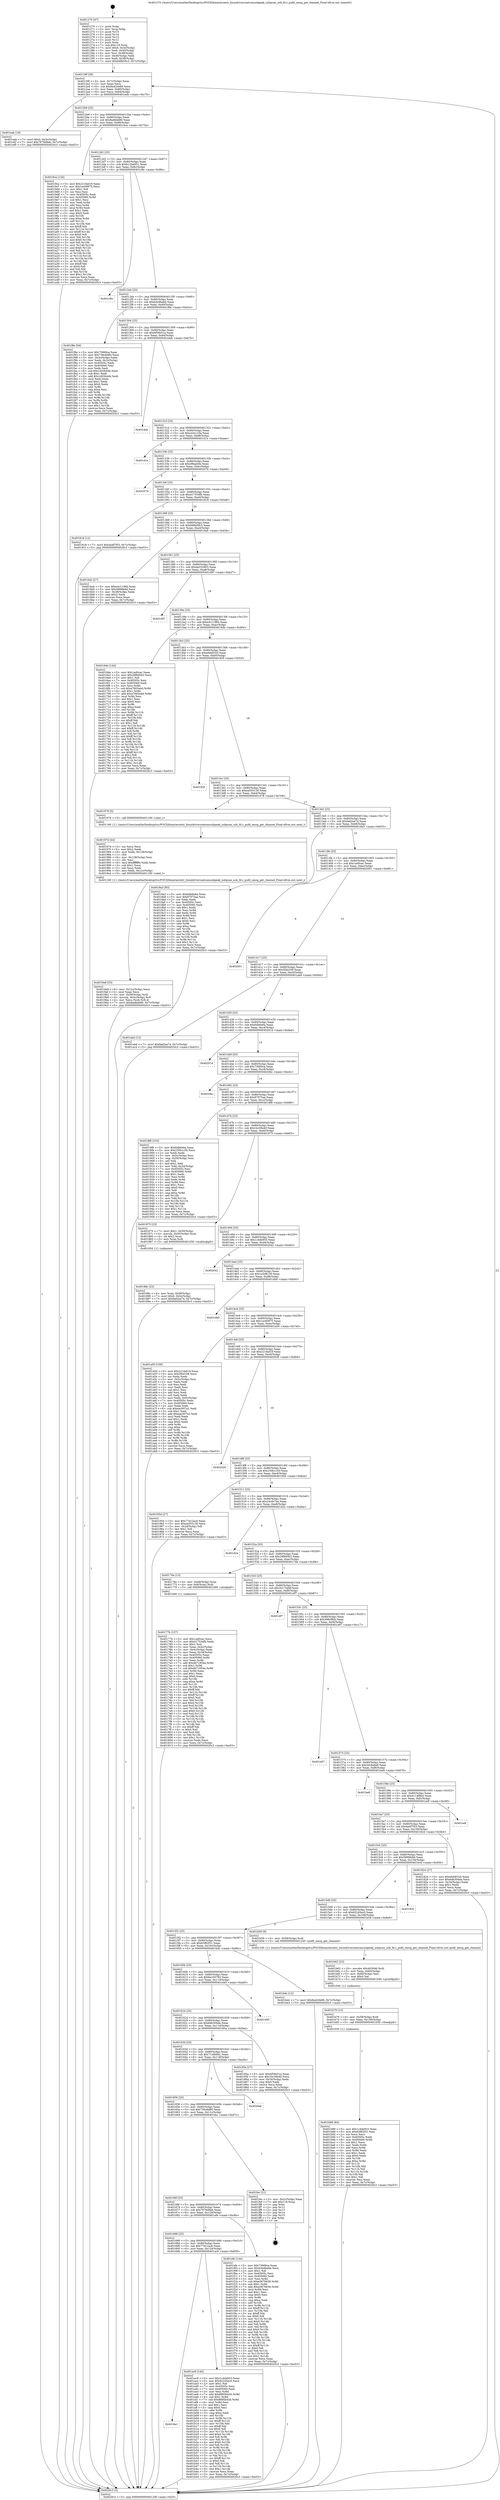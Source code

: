 digraph "0x401270" {
  label = "0x401270 (/mnt/c/Users/mathe/Desktop/tcc/POCII/binaries/extr_linuxdriversnetcanusbpeak_usbpcan_usb_fd.c_pufd_omsg_get_channel_Final-ollvm.out::main(0))"
  labelloc = "t"
  node[shape=record]

  Entry [label="",width=0.3,height=0.3,shape=circle,fillcolor=black,style=filled]
  "0x40129f" [label="{
     0x40129f [26]\l
     | [instrs]\l
     &nbsp;&nbsp;0x40129f \<+3\>: mov -0x7c(%rbp),%eax\l
     &nbsp;&nbsp;0x4012a2 \<+2\>: mov %eax,%ecx\l
     &nbsp;&nbsp;0x4012a4 \<+6\>: sub $0x8a420e89,%ecx\l
     &nbsp;&nbsp;0x4012aa \<+3\>: mov %eax,-0x80(%rbp)\l
     &nbsp;&nbsp;0x4012ad \<+6\>: mov %ecx,-0x84(%rbp)\l
     &nbsp;&nbsp;0x4012b3 \<+6\>: je 0000000000401eeb \<main+0xc7b\>\l
  }"]
  "0x401eeb" [label="{
     0x401eeb [19]\l
     | [instrs]\l
     &nbsp;&nbsp;0x401eeb \<+7\>: movl $0x0,-0x3c(%rbp)\l
     &nbsp;&nbsp;0x401ef2 \<+7\>: movl $0x7678d9ab,-0x7c(%rbp)\l
     &nbsp;&nbsp;0x401ef9 \<+5\>: jmp 00000000004020c3 \<main+0xe53\>\l
  }"]
  "0x4012b9" [label="{
     0x4012b9 [25]\l
     | [instrs]\l
     &nbsp;&nbsp;0x4012b9 \<+5\>: jmp 00000000004012be \<main+0x4e\>\l
     &nbsp;&nbsp;0x4012be \<+3\>: mov -0x80(%rbp),%eax\l
     &nbsp;&nbsp;0x4012c1 \<+5\>: sub $0x8adbbb80,%eax\l
     &nbsp;&nbsp;0x4012c6 \<+6\>: mov %eax,-0x88(%rbp)\l
     &nbsp;&nbsp;0x4012cc \<+6\>: je 00000000004019ca \<main+0x75a\>\l
  }"]
  Exit [label="",width=0.3,height=0.3,shape=circle,fillcolor=black,style=filled,peripheries=2]
  "0x4019ca" [label="{
     0x4019ca [134]\l
     | [instrs]\l
     &nbsp;&nbsp;0x4019ca \<+5\>: mov $0x221fad19,%eax\l
     &nbsp;&nbsp;0x4019cf \<+5\>: mov $0x1ec60975,%ecx\l
     &nbsp;&nbsp;0x4019d4 \<+2\>: mov $0x1,%dl\l
     &nbsp;&nbsp;0x4019d6 \<+2\>: xor %esi,%esi\l
     &nbsp;&nbsp;0x4019d8 \<+7\>: mov 0x40505c,%edi\l
     &nbsp;&nbsp;0x4019df \<+8\>: mov 0x405060,%r8d\l
     &nbsp;&nbsp;0x4019e7 \<+3\>: sub $0x1,%esi\l
     &nbsp;&nbsp;0x4019ea \<+3\>: mov %edi,%r9d\l
     &nbsp;&nbsp;0x4019ed \<+3\>: add %esi,%r9d\l
     &nbsp;&nbsp;0x4019f0 \<+4\>: imul %r9d,%edi\l
     &nbsp;&nbsp;0x4019f4 \<+3\>: and $0x1,%edi\l
     &nbsp;&nbsp;0x4019f7 \<+3\>: cmp $0x0,%edi\l
     &nbsp;&nbsp;0x4019fa \<+4\>: sete %r10b\l
     &nbsp;&nbsp;0x4019fe \<+4\>: cmp $0xa,%r8d\l
     &nbsp;&nbsp;0x401a02 \<+4\>: setl %r11b\l
     &nbsp;&nbsp;0x401a06 \<+3\>: mov %r10b,%bl\l
     &nbsp;&nbsp;0x401a09 \<+3\>: xor $0xff,%bl\l
     &nbsp;&nbsp;0x401a0c \<+3\>: mov %r11b,%r14b\l
     &nbsp;&nbsp;0x401a0f \<+4\>: xor $0xff,%r14b\l
     &nbsp;&nbsp;0x401a13 \<+3\>: xor $0x0,%dl\l
     &nbsp;&nbsp;0x401a16 \<+3\>: mov %bl,%r15b\l
     &nbsp;&nbsp;0x401a19 \<+4\>: and $0x0,%r15b\l
     &nbsp;&nbsp;0x401a1d \<+3\>: and %dl,%r10b\l
     &nbsp;&nbsp;0x401a20 \<+3\>: mov %r14b,%r12b\l
     &nbsp;&nbsp;0x401a23 \<+4\>: and $0x0,%r12b\l
     &nbsp;&nbsp;0x401a27 \<+3\>: and %dl,%r11b\l
     &nbsp;&nbsp;0x401a2a \<+3\>: or %r10b,%r15b\l
     &nbsp;&nbsp;0x401a2d \<+3\>: or %r11b,%r12b\l
     &nbsp;&nbsp;0x401a30 \<+3\>: xor %r12b,%r15b\l
     &nbsp;&nbsp;0x401a33 \<+3\>: or %r14b,%bl\l
     &nbsp;&nbsp;0x401a36 \<+3\>: xor $0xff,%bl\l
     &nbsp;&nbsp;0x401a39 \<+3\>: or $0x0,%dl\l
     &nbsp;&nbsp;0x401a3c \<+2\>: and %dl,%bl\l
     &nbsp;&nbsp;0x401a3e \<+3\>: or %bl,%r15b\l
     &nbsp;&nbsp;0x401a41 \<+4\>: test $0x1,%r15b\l
     &nbsp;&nbsp;0x401a45 \<+3\>: cmovne %ecx,%eax\l
     &nbsp;&nbsp;0x401a48 \<+3\>: mov %eax,-0x7c(%rbp)\l
     &nbsp;&nbsp;0x401a4b \<+5\>: jmp 00000000004020c3 \<main+0xe53\>\l
  }"]
  "0x4012d2" [label="{
     0x4012d2 [25]\l
     | [instrs]\l
     &nbsp;&nbsp;0x4012d2 \<+5\>: jmp 00000000004012d7 \<main+0x67\>\l
     &nbsp;&nbsp;0x4012d7 \<+3\>: mov -0x80(%rbp),%eax\l
     &nbsp;&nbsp;0x4012da \<+5\>: sub $0xb12bd931,%eax\l
     &nbsp;&nbsp;0x4012df \<+6\>: mov %eax,-0x8c(%rbp)\l
     &nbsp;&nbsp;0x4012e5 \<+6\>: je 0000000000401c6e \<main+0x9fe\>\l
  }"]
  "0x401b88" [label="{
     0x401b88 [84]\l
     | [instrs]\l
     &nbsp;&nbsp;0x401b88 \<+5\>: mov $0x1c4de933,%eax\l
     &nbsp;&nbsp;0x401b8d \<+5\>: mov $0x63f82f31,%esi\l
     &nbsp;&nbsp;0x401b92 \<+2\>: xor %ecx,%ecx\l
     &nbsp;&nbsp;0x401b94 \<+7\>: mov 0x40505c,%edx\l
     &nbsp;&nbsp;0x401b9b \<+8\>: mov 0x405060,%r8d\l
     &nbsp;&nbsp;0x401ba3 \<+3\>: sub $0x1,%ecx\l
     &nbsp;&nbsp;0x401ba6 \<+3\>: mov %edx,%r9d\l
     &nbsp;&nbsp;0x401ba9 \<+3\>: add %ecx,%r9d\l
     &nbsp;&nbsp;0x401bac \<+4\>: imul %r9d,%edx\l
     &nbsp;&nbsp;0x401bb0 \<+3\>: and $0x1,%edx\l
     &nbsp;&nbsp;0x401bb3 \<+3\>: cmp $0x0,%edx\l
     &nbsp;&nbsp;0x401bb6 \<+4\>: sete %r10b\l
     &nbsp;&nbsp;0x401bba \<+4\>: cmp $0xa,%r8d\l
     &nbsp;&nbsp;0x401bbe \<+4\>: setl %r11b\l
     &nbsp;&nbsp;0x401bc2 \<+3\>: mov %r10b,%bl\l
     &nbsp;&nbsp;0x401bc5 \<+3\>: and %r11b,%bl\l
     &nbsp;&nbsp;0x401bc8 \<+3\>: xor %r11b,%r10b\l
     &nbsp;&nbsp;0x401bcb \<+3\>: or %r10b,%bl\l
     &nbsp;&nbsp;0x401bce \<+3\>: test $0x1,%bl\l
     &nbsp;&nbsp;0x401bd1 \<+3\>: cmovne %esi,%eax\l
     &nbsp;&nbsp;0x401bd4 \<+3\>: mov %eax,-0x7c(%rbp)\l
     &nbsp;&nbsp;0x401bd7 \<+5\>: jmp 00000000004020c3 \<main+0xe53\>\l
  }"]
  "0x401c6e" [label="{
     0x401c6e\l
  }", style=dashed]
  "0x4012eb" [label="{
     0x4012eb [25]\l
     | [instrs]\l
     &nbsp;&nbsp;0x4012eb \<+5\>: jmp 00000000004012f0 \<main+0x80\>\l
     &nbsp;&nbsp;0x4012f0 \<+3\>: mov -0x80(%rbp),%eax\l
     &nbsp;&nbsp;0x4012f3 \<+5\>: sub $0xb5e9bebb,%eax\l
     &nbsp;&nbsp;0x4012f8 \<+6\>: mov %eax,-0x90(%rbp)\l
     &nbsp;&nbsp;0x4012fe \<+6\>: je 0000000000401f8e \<main+0xd1e\>\l
  }"]
  "0x401b79" [label="{
     0x401b79 [15]\l
     | [instrs]\l
     &nbsp;&nbsp;0x401b79 \<+4\>: mov -0x58(%rbp),%rdi\l
     &nbsp;&nbsp;0x401b7d \<+6\>: mov %eax,-0x130(%rbp)\l
     &nbsp;&nbsp;0x401b83 \<+5\>: call 0000000000401030 \<free@plt\>\l
     | [calls]\l
     &nbsp;&nbsp;0x401030 \{1\} (unknown)\l
  }"]
  "0x401f8e" [label="{
     0x401f8e [94]\l
     | [instrs]\l
     &nbsp;&nbsp;0x401f8e \<+5\>: mov $0x73669ca,%eax\l
     &nbsp;&nbsp;0x401f93 \<+5\>: mov $0x736c6d80,%ecx\l
     &nbsp;&nbsp;0x401f98 \<+3\>: mov -0x3c(%rbp),%edx\l
     &nbsp;&nbsp;0x401f9b \<+3\>: mov %edx,-0x2c(%rbp)\l
     &nbsp;&nbsp;0x401f9e \<+7\>: mov 0x40505c,%edx\l
     &nbsp;&nbsp;0x401fa5 \<+7\>: mov 0x405060,%esi\l
     &nbsp;&nbsp;0x401fac \<+2\>: mov %edx,%edi\l
     &nbsp;&nbsp;0x401fae \<+6\>: sub $0x1d03b44b,%edi\l
     &nbsp;&nbsp;0x401fb4 \<+3\>: sub $0x1,%edi\l
     &nbsp;&nbsp;0x401fb7 \<+6\>: add $0x1d03b44b,%edi\l
     &nbsp;&nbsp;0x401fbd \<+3\>: imul %edi,%edx\l
     &nbsp;&nbsp;0x401fc0 \<+3\>: and $0x1,%edx\l
     &nbsp;&nbsp;0x401fc3 \<+3\>: cmp $0x0,%edx\l
     &nbsp;&nbsp;0x401fc6 \<+4\>: sete %r8b\l
     &nbsp;&nbsp;0x401fca \<+3\>: cmp $0xa,%esi\l
     &nbsp;&nbsp;0x401fcd \<+4\>: setl %r9b\l
     &nbsp;&nbsp;0x401fd1 \<+3\>: mov %r8b,%r10b\l
     &nbsp;&nbsp;0x401fd4 \<+3\>: and %r9b,%r10b\l
     &nbsp;&nbsp;0x401fd7 \<+3\>: xor %r9b,%r8b\l
     &nbsp;&nbsp;0x401fda \<+3\>: or %r8b,%r10b\l
     &nbsp;&nbsp;0x401fdd \<+4\>: test $0x1,%r10b\l
     &nbsp;&nbsp;0x401fe1 \<+3\>: cmovne %ecx,%eax\l
     &nbsp;&nbsp;0x401fe4 \<+3\>: mov %eax,-0x7c(%rbp)\l
     &nbsp;&nbsp;0x401fe7 \<+5\>: jmp 00000000004020c3 \<main+0xe53\>\l
  }"]
  "0x401304" [label="{
     0x401304 [25]\l
     | [instrs]\l
     &nbsp;&nbsp;0x401304 \<+5\>: jmp 0000000000401309 \<main+0x99\>\l
     &nbsp;&nbsp;0x401309 \<+3\>: mov -0x80(%rbp),%eax\l
     &nbsp;&nbsp;0x40130c \<+5\>: sub $0xbf58e51a,%eax\l
     &nbsp;&nbsp;0x401311 \<+6\>: mov %eax,-0x94(%rbp)\l
     &nbsp;&nbsp;0x401317 \<+6\>: je 0000000000401deb \<main+0xb7b\>\l
  }"]
  "0x401b62" [label="{
     0x401b62 [23]\l
     | [instrs]\l
     &nbsp;&nbsp;0x401b62 \<+10\>: movabs $0x4030d6,%rdi\l
     &nbsp;&nbsp;0x401b6c \<+3\>: mov %eax,-0x60(%rbp)\l
     &nbsp;&nbsp;0x401b6f \<+3\>: mov -0x60(%rbp),%esi\l
     &nbsp;&nbsp;0x401b72 \<+2\>: mov $0x0,%al\l
     &nbsp;&nbsp;0x401b74 \<+5\>: call 0000000000401040 \<printf@plt\>\l
     | [calls]\l
     &nbsp;&nbsp;0x401040 \{1\} (unknown)\l
  }"]
  "0x401deb" [label="{
     0x401deb\l
  }", style=dashed]
  "0x40131d" [label="{
     0x40131d [25]\l
     | [instrs]\l
     &nbsp;&nbsp;0x40131d \<+5\>: jmp 0000000000401322 \<main+0xb2\>\l
     &nbsp;&nbsp;0x401322 \<+3\>: mov -0x80(%rbp),%eax\l
     &nbsp;&nbsp;0x401325 \<+5\>: sub $0xc43cc10a,%eax\l
     &nbsp;&nbsp;0x40132a \<+6\>: mov %eax,-0x98(%rbp)\l
     &nbsp;&nbsp;0x401330 \<+6\>: je 0000000000401d1e \<main+0xaae\>\l
  }"]
  "0x4016a1" [label="{
     0x4016a1\l
  }", style=dashed]
  "0x401d1e" [label="{
     0x401d1e\l
  }", style=dashed]
  "0x401336" [label="{
     0x401336 [25]\l
     | [instrs]\l
     &nbsp;&nbsp;0x401336 \<+5\>: jmp 000000000040133b \<main+0xcb\>\l
     &nbsp;&nbsp;0x40133b \<+3\>: mov -0x80(%rbp),%eax\l
     &nbsp;&nbsp;0x40133e \<+5\>: sub $0xcf9aab0e,%eax\l
     &nbsp;&nbsp;0x401343 \<+6\>: mov %eax,-0x9c(%rbp)\l
     &nbsp;&nbsp;0x401349 \<+6\>: je 000000000040207d \<main+0xe0d\>\l
  }"]
  "0x401ac9" [label="{
     0x401ac9 [144]\l
     | [instrs]\l
     &nbsp;&nbsp;0x401ac9 \<+5\>: mov $0x1c4de933,%eax\l
     &nbsp;&nbsp;0x401ace \<+5\>: mov $0x62245ec0,%ecx\l
     &nbsp;&nbsp;0x401ad3 \<+2\>: mov $0x1,%dl\l
     &nbsp;&nbsp;0x401ad5 \<+7\>: mov 0x40505c,%esi\l
     &nbsp;&nbsp;0x401adc \<+7\>: mov 0x405060,%edi\l
     &nbsp;&nbsp;0x401ae3 \<+3\>: mov %esi,%r8d\l
     &nbsp;&nbsp;0x401ae6 \<+7\>: add $0x8895b426,%r8d\l
     &nbsp;&nbsp;0x401aed \<+4\>: sub $0x1,%r8d\l
     &nbsp;&nbsp;0x401af1 \<+7\>: sub $0x8895b426,%r8d\l
     &nbsp;&nbsp;0x401af8 \<+4\>: imul %r8d,%esi\l
     &nbsp;&nbsp;0x401afc \<+3\>: and $0x1,%esi\l
     &nbsp;&nbsp;0x401aff \<+3\>: cmp $0x0,%esi\l
     &nbsp;&nbsp;0x401b02 \<+4\>: sete %r9b\l
     &nbsp;&nbsp;0x401b06 \<+3\>: cmp $0xa,%edi\l
     &nbsp;&nbsp;0x401b09 \<+4\>: setl %r10b\l
     &nbsp;&nbsp;0x401b0d \<+3\>: mov %r9b,%r11b\l
     &nbsp;&nbsp;0x401b10 \<+4\>: xor $0xff,%r11b\l
     &nbsp;&nbsp;0x401b14 \<+3\>: mov %r10b,%bl\l
     &nbsp;&nbsp;0x401b17 \<+3\>: xor $0xff,%bl\l
     &nbsp;&nbsp;0x401b1a \<+3\>: xor $0x0,%dl\l
     &nbsp;&nbsp;0x401b1d \<+3\>: mov %r11b,%r14b\l
     &nbsp;&nbsp;0x401b20 \<+4\>: and $0x0,%r14b\l
     &nbsp;&nbsp;0x401b24 \<+3\>: and %dl,%r9b\l
     &nbsp;&nbsp;0x401b27 \<+3\>: mov %bl,%r15b\l
     &nbsp;&nbsp;0x401b2a \<+4\>: and $0x0,%r15b\l
     &nbsp;&nbsp;0x401b2e \<+3\>: and %dl,%r10b\l
     &nbsp;&nbsp;0x401b31 \<+3\>: or %r9b,%r14b\l
     &nbsp;&nbsp;0x401b34 \<+3\>: or %r10b,%r15b\l
     &nbsp;&nbsp;0x401b37 \<+3\>: xor %r15b,%r14b\l
     &nbsp;&nbsp;0x401b3a \<+3\>: or %bl,%r11b\l
     &nbsp;&nbsp;0x401b3d \<+4\>: xor $0xff,%r11b\l
     &nbsp;&nbsp;0x401b41 \<+3\>: or $0x0,%dl\l
     &nbsp;&nbsp;0x401b44 \<+3\>: and %dl,%r11b\l
     &nbsp;&nbsp;0x401b47 \<+3\>: or %r11b,%r14b\l
     &nbsp;&nbsp;0x401b4a \<+4\>: test $0x1,%r14b\l
     &nbsp;&nbsp;0x401b4e \<+3\>: cmovne %ecx,%eax\l
     &nbsp;&nbsp;0x401b51 \<+3\>: mov %eax,-0x7c(%rbp)\l
     &nbsp;&nbsp;0x401b54 \<+5\>: jmp 00000000004020c3 \<main+0xe53\>\l
  }"]
  "0x40207d" [label="{
     0x40207d\l
  }", style=dashed]
  "0x40134f" [label="{
     0x40134f [25]\l
     | [instrs]\l
     &nbsp;&nbsp;0x40134f \<+5\>: jmp 0000000000401354 \<main+0xe4\>\l
     &nbsp;&nbsp;0x401354 \<+3\>: mov -0x80(%rbp),%eax\l
     &nbsp;&nbsp;0x401357 \<+5\>: sub $0xd17534fb,%eax\l
     &nbsp;&nbsp;0x40135c \<+6\>: mov %eax,-0xa0(%rbp)\l
     &nbsp;&nbsp;0x401362 \<+6\>: je 0000000000401818 \<main+0x5a8\>\l
  }"]
  "0x401688" [label="{
     0x401688 [25]\l
     | [instrs]\l
     &nbsp;&nbsp;0x401688 \<+5\>: jmp 000000000040168d \<main+0x41d\>\l
     &nbsp;&nbsp;0x40168d \<+3\>: mov -0x80(%rbp),%eax\l
     &nbsp;&nbsp;0x401690 \<+5\>: sub $0x77d12acb,%eax\l
     &nbsp;&nbsp;0x401695 \<+6\>: mov %eax,-0x124(%rbp)\l
     &nbsp;&nbsp;0x40169b \<+6\>: je 0000000000401ac9 \<main+0x859\>\l
  }"]
  "0x401818" [label="{
     0x401818 [12]\l
     | [instrs]\l
     &nbsp;&nbsp;0x401818 \<+7\>: movl $0x4a4f7f53,-0x7c(%rbp)\l
     &nbsp;&nbsp;0x40181f \<+5\>: jmp 00000000004020c3 \<main+0xe53\>\l
  }"]
  "0x401368" [label="{
     0x401368 [25]\l
     | [instrs]\l
     &nbsp;&nbsp;0x401368 \<+5\>: jmp 000000000040136d \<main+0xfd\>\l
     &nbsp;&nbsp;0x40136d \<+3\>: mov -0x80(%rbp),%eax\l
     &nbsp;&nbsp;0x401370 \<+5\>: sub $0xd48b59c3,%eax\l
     &nbsp;&nbsp;0x401375 \<+6\>: mov %eax,-0xa4(%rbp)\l
     &nbsp;&nbsp;0x40137b \<+6\>: je 00000000004016ab \<main+0x43b\>\l
  }"]
  "0x401efe" [label="{
     0x401efe [144]\l
     | [instrs]\l
     &nbsp;&nbsp;0x401efe \<+5\>: mov $0x73669ca,%eax\l
     &nbsp;&nbsp;0x401f03 \<+5\>: mov $0xb5e9bebb,%ecx\l
     &nbsp;&nbsp;0x401f08 \<+2\>: mov $0x1,%dl\l
     &nbsp;&nbsp;0x401f0a \<+7\>: mov 0x40505c,%esi\l
     &nbsp;&nbsp;0x401f11 \<+7\>: mov 0x405060,%edi\l
     &nbsp;&nbsp;0x401f18 \<+3\>: mov %esi,%r8d\l
     &nbsp;&nbsp;0x401f1b \<+7\>: sub $0xa3676638,%r8d\l
     &nbsp;&nbsp;0x401f22 \<+4\>: sub $0x1,%r8d\l
     &nbsp;&nbsp;0x401f26 \<+7\>: add $0xa3676638,%r8d\l
     &nbsp;&nbsp;0x401f2d \<+4\>: imul %r8d,%esi\l
     &nbsp;&nbsp;0x401f31 \<+3\>: and $0x1,%esi\l
     &nbsp;&nbsp;0x401f34 \<+3\>: cmp $0x0,%esi\l
     &nbsp;&nbsp;0x401f37 \<+4\>: sete %r9b\l
     &nbsp;&nbsp;0x401f3b \<+3\>: cmp $0xa,%edi\l
     &nbsp;&nbsp;0x401f3e \<+4\>: setl %r10b\l
     &nbsp;&nbsp;0x401f42 \<+3\>: mov %r9b,%r11b\l
     &nbsp;&nbsp;0x401f45 \<+4\>: xor $0xff,%r11b\l
     &nbsp;&nbsp;0x401f49 \<+3\>: mov %r10b,%bl\l
     &nbsp;&nbsp;0x401f4c \<+3\>: xor $0xff,%bl\l
     &nbsp;&nbsp;0x401f4f \<+3\>: xor $0x0,%dl\l
     &nbsp;&nbsp;0x401f52 \<+3\>: mov %r11b,%r14b\l
     &nbsp;&nbsp;0x401f55 \<+4\>: and $0x0,%r14b\l
     &nbsp;&nbsp;0x401f59 \<+3\>: and %dl,%r9b\l
     &nbsp;&nbsp;0x401f5c \<+3\>: mov %bl,%r15b\l
     &nbsp;&nbsp;0x401f5f \<+4\>: and $0x0,%r15b\l
     &nbsp;&nbsp;0x401f63 \<+3\>: and %dl,%r10b\l
     &nbsp;&nbsp;0x401f66 \<+3\>: or %r9b,%r14b\l
     &nbsp;&nbsp;0x401f69 \<+3\>: or %r10b,%r15b\l
     &nbsp;&nbsp;0x401f6c \<+3\>: xor %r15b,%r14b\l
     &nbsp;&nbsp;0x401f6f \<+3\>: or %bl,%r11b\l
     &nbsp;&nbsp;0x401f72 \<+4\>: xor $0xff,%r11b\l
     &nbsp;&nbsp;0x401f76 \<+3\>: or $0x0,%dl\l
     &nbsp;&nbsp;0x401f79 \<+3\>: and %dl,%r11b\l
     &nbsp;&nbsp;0x401f7c \<+3\>: or %r11b,%r14b\l
     &nbsp;&nbsp;0x401f7f \<+4\>: test $0x1,%r14b\l
     &nbsp;&nbsp;0x401f83 \<+3\>: cmovne %ecx,%eax\l
     &nbsp;&nbsp;0x401f86 \<+3\>: mov %eax,-0x7c(%rbp)\l
     &nbsp;&nbsp;0x401f89 \<+5\>: jmp 00000000004020c3 \<main+0xe53\>\l
  }"]
  "0x4016ab" [label="{
     0x4016ab [27]\l
     | [instrs]\l
     &nbsp;&nbsp;0x4016ab \<+5\>: mov $0xe4c1196b,%eax\l
     &nbsp;&nbsp;0x4016b0 \<+5\>: mov $0x5899fe9d,%ecx\l
     &nbsp;&nbsp;0x4016b5 \<+3\>: mov -0x38(%rbp),%edx\l
     &nbsp;&nbsp;0x4016b8 \<+3\>: cmp $0x2,%edx\l
     &nbsp;&nbsp;0x4016bb \<+3\>: cmovne %ecx,%eax\l
     &nbsp;&nbsp;0x4016be \<+3\>: mov %eax,-0x7c(%rbp)\l
     &nbsp;&nbsp;0x4016c1 \<+5\>: jmp 00000000004020c3 \<main+0xe53\>\l
  }"]
  "0x401381" [label="{
     0x401381 [25]\l
     | [instrs]\l
     &nbsp;&nbsp;0x401381 \<+5\>: jmp 0000000000401386 \<main+0x116\>\l
     &nbsp;&nbsp;0x401386 \<+3\>: mov -0x80(%rbp),%eax\l
     &nbsp;&nbsp;0x401389 \<+5\>: sub $0xda332803,%eax\l
     &nbsp;&nbsp;0x40138e \<+6\>: mov %eax,-0xa8(%rbp)\l
     &nbsp;&nbsp;0x401394 \<+6\>: je 0000000000401d97 \<main+0xb27\>\l
  }"]
  "0x4020c3" [label="{
     0x4020c3 [5]\l
     | [instrs]\l
     &nbsp;&nbsp;0x4020c3 \<+5\>: jmp 000000000040129f \<main+0x2f\>\l
  }"]
  "0x401270" [label="{
     0x401270 [47]\l
     | [instrs]\l
     &nbsp;&nbsp;0x401270 \<+1\>: push %rbp\l
     &nbsp;&nbsp;0x401271 \<+3\>: mov %rsp,%rbp\l
     &nbsp;&nbsp;0x401274 \<+2\>: push %r15\l
     &nbsp;&nbsp;0x401276 \<+2\>: push %r14\l
     &nbsp;&nbsp;0x401278 \<+2\>: push %r13\l
     &nbsp;&nbsp;0x40127a \<+2\>: push %r12\l
     &nbsp;&nbsp;0x40127c \<+1\>: push %rbx\l
     &nbsp;&nbsp;0x40127d \<+7\>: sub $0x118,%rsp\l
     &nbsp;&nbsp;0x401284 \<+7\>: movl $0x0,-0x3c(%rbp)\l
     &nbsp;&nbsp;0x40128b \<+3\>: mov %edi,-0x40(%rbp)\l
     &nbsp;&nbsp;0x40128e \<+4\>: mov %rsi,-0x48(%rbp)\l
     &nbsp;&nbsp;0x401292 \<+3\>: mov -0x40(%rbp),%edi\l
     &nbsp;&nbsp;0x401295 \<+3\>: mov %edi,-0x38(%rbp)\l
     &nbsp;&nbsp;0x401298 \<+7\>: movl $0xd48b59c3,-0x7c(%rbp)\l
  }"]
  "0x40166f" [label="{
     0x40166f [25]\l
     | [instrs]\l
     &nbsp;&nbsp;0x40166f \<+5\>: jmp 0000000000401674 \<main+0x404\>\l
     &nbsp;&nbsp;0x401674 \<+3\>: mov -0x80(%rbp),%eax\l
     &nbsp;&nbsp;0x401677 \<+5\>: sub $0x7678d9ab,%eax\l
     &nbsp;&nbsp;0x40167c \<+6\>: mov %eax,-0x120(%rbp)\l
     &nbsp;&nbsp;0x401682 \<+6\>: je 0000000000401efe \<main+0xc8e\>\l
  }"]
  "0x401d97" [label="{
     0x401d97\l
  }", style=dashed]
  "0x40139a" [label="{
     0x40139a [25]\l
     | [instrs]\l
     &nbsp;&nbsp;0x40139a \<+5\>: jmp 000000000040139f \<main+0x12f\>\l
     &nbsp;&nbsp;0x40139f \<+3\>: mov -0x80(%rbp),%eax\l
     &nbsp;&nbsp;0x4013a2 \<+5\>: sub $0xe4c1196b,%eax\l
     &nbsp;&nbsp;0x4013a7 \<+6\>: mov %eax,-0xac(%rbp)\l
     &nbsp;&nbsp;0x4013ad \<+6\>: je 00000000004016de \<main+0x46e\>\l
  }"]
  "0x401fec" [label="{
     0x401fec [21]\l
     | [instrs]\l
     &nbsp;&nbsp;0x401fec \<+3\>: mov -0x2c(%rbp),%eax\l
     &nbsp;&nbsp;0x401fef \<+7\>: add $0x118,%rsp\l
     &nbsp;&nbsp;0x401ff6 \<+1\>: pop %rbx\l
     &nbsp;&nbsp;0x401ff7 \<+2\>: pop %r12\l
     &nbsp;&nbsp;0x401ff9 \<+2\>: pop %r13\l
     &nbsp;&nbsp;0x401ffb \<+2\>: pop %r14\l
     &nbsp;&nbsp;0x401ffd \<+2\>: pop %r15\l
     &nbsp;&nbsp;0x401fff \<+1\>: pop %rbp\l
     &nbsp;&nbsp;0x402000 \<+1\>: ret\l
  }"]
  "0x4016de" [label="{
     0x4016de [144]\l
     | [instrs]\l
     &nbsp;&nbsp;0x4016de \<+5\>: mov $0x1ad0cec,%eax\l
     &nbsp;&nbsp;0x4016e3 \<+5\>: mov $0x29fb95b3,%ecx\l
     &nbsp;&nbsp;0x4016e8 \<+2\>: mov $0x1,%dl\l
     &nbsp;&nbsp;0x4016ea \<+7\>: mov 0x40505c,%esi\l
     &nbsp;&nbsp;0x4016f1 \<+7\>: mov 0x405060,%edi\l
     &nbsp;&nbsp;0x4016f8 \<+3\>: mov %esi,%r8d\l
     &nbsp;&nbsp;0x4016fb \<+7\>: sub $0xa7663a4d,%r8d\l
     &nbsp;&nbsp;0x401702 \<+4\>: sub $0x1,%r8d\l
     &nbsp;&nbsp;0x401706 \<+7\>: add $0xa7663a4d,%r8d\l
     &nbsp;&nbsp;0x40170d \<+4\>: imul %r8d,%esi\l
     &nbsp;&nbsp;0x401711 \<+3\>: and $0x1,%esi\l
     &nbsp;&nbsp;0x401714 \<+3\>: cmp $0x0,%esi\l
     &nbsp;&nbsp;0x401717 \<+4\>: sete %r9b\l
     &nbsp;&nbsp;0x40171b \<+3\>: cmp $0xa,%edi\l
     &nbsp;&nbsp;0x40171e \<+4\>: setl %r10b\l
     &nbsp;&nbsp;0x401722 \<+3\>: mov %r9b,%r11b\l
     &nbsp;&nbsp;0x401725 \<+4\>: xor $0xff,%r11b\l
     &nbsp;&nbsp;0x401729 \<+3\>: mov %r10b,%bl\l
     &nbsp;&nbsp;0x40172c \<+3\>: xor $0xff,%bl\l
     &nbsp;&nbsp;0x40172f \<+3\>: xor $0x1,%dl\l
     &nbsp;&nbsp;0x401732 \<+3\>: mov %r11b,%r14b\l
     &nbsp;&nbsp;0x401735 \<+4\>: and $0xff,%r14b\l
     &nbsp;&nbsp;0x401739 \<+3\>: and %dl,%r9b\l
     &nbsp;&nbsp;0x40173c \<+3\>: mov %bl,%r15b\l
     &nbsp;&nbsp;0x40173f \<+4\>: and $0xff,%r15b\l
     &nbsp;&nbsp;0x401743 \<+3\>: and %dl,%r10b\l
     &nbsp;&nbsp;0x401746 \<+3\>: or %r9b,%r14b\l
     &nbsp;&nbsp;0x401749 \<+3\>: or %r10b,%r15b\l
     &nbsp;&nbsp;0x40174c \<+3\>: xor %r15b,%r14b\l
     &nbsp;&nbsp;0x40174f \<+3\>: or %bl,%r11b\l
     &nbsp;&nbsp;0x401752 \<+4\>: xor $0xff,%r11b\l
     &nbsp;&nbsp;0x401756 \<+3\>: or $0x1,%dl\l
     &nbsp;&nbsp;0x401759 \<+3\>: and %dl,%r11b\l
     &nbsp;&nbsp;0x40175c \<+3\>: or %r11b,%r14b\l
     &nbsp;&nbsp;0x40175f \<+4\>: test $0x1,%r14b\l
     &nbsp;&nbsp;0x401763 \<+3\>: cmovne %ecx,%eax\l
     &nbsp;&nbsp;0x401766 \<+3\>: mov %eax,-0x7c(%rbp)\l
     &nbsp;&nbsp;0x401769 \<+5\>: jmp 00000000004020c3 \<main+0xe53\>\l
  }"]
  "0x4013b3" [label="{
     0x4013b3 [25]\l
     | [instrs]\l
     &nbsp;&nbsp;0x4013b3 \<+5\>: jmp 00000000004013b8 \<main+0x148\>\l
     &nbsp;&nbsp;0x4013b8 \<+3\>: mov -0x80(%rbp),%eax\l
     &nbsp;&nbsp;0x4013bb \<+5\>: sub $0xe6ddf1b5,%eax\l
     &nbsp;&nbsp;0x4013c0 \<+6\>: mov %eax,-0xb0(%rbp)\l
     &nbsp;&nbsp;0x4013c6 \<+6\>: je 000000000040183f \<main+0x5cf\>\l
  }"]
  "0x401656" [label="{
     0x401656 [25]\l
     | [instrs]\l
     &nbsp;&nbsp;0x401656 \<+5\>: jmp 000000000040165b \<main+0x3eb\>\l
     &nbsp;&nbsp;0x40165b \<+3\>: mov -0x80(%rbp),%eax\l
     &nbsp;&nbsp;0x40165e \<+5\>: sub $0x736c6d80,%eax\l
     &nbsp;&nbsp;0x401663 \<+6\>: mov %eax,-0x11c(%rbp)\l
     &nbsp;&nbsp;0x401669 \<+6\>: je 0000000000401fec \<main+0xd7c\>\l
  }"]
  "0x40183f" [label="{
     0x40183f\l
  }", style=dashed]
  "0x4013cc" [label="{
     0x4013cc [25]\l
     | [instrs]\l
     &nbsp;&nbsp;0x4013cc \<+5\>: jmp 00000000004013d1 \<main+0x161\>\l
     &nbsp;&nbsp;0x4013d1 \<+3\>: mov -0x80(%rbp),%eax\l
     &nbsp;&nbsp;0x4013d4 \<+5\>: sub $0xea555136,%eax\l
     &nbsp;&nbsp;0x4013d9 \<+6\>: mov %eax,-0xb4(%rbp)\l
     &nbsp;&nbsp;0x4013df \<+6\>: je 0000000000401978 \<main+0x708\>\l
  }"]
  "0x4020ab" [label="{
     0x4020ab\l
  }", style=dashed]
  "0x401978" [label="{
     0x401978 [5]\l
     | [instrs]\l
     &nbsp;&nbsp;0x401978 \<+5\>: call 0000000000401160 \<next_i\>\l
     | [calls]\l
     &nbsp;&nbsp;0x401160 \{1\} (/mnt/c/Users/mathe/Desktop/tcc/POCII/binaries/extr_linuxdriversnetcanusbpeak_usbpcan_usb_fd.c_pufd_omsg_get_channel_Final-ollvm.out::next_i)\l
  }"]
  "0x4013e5" [label="{
     0x4013e5 [25]\l
     | [instrs]\l
     &nbsp;&nbsp;0x4013e5 \<+5\>: jmp 00000000004013ea \<main+0x17a\>\l
     &nbsp;&nbsp;0x4013ea \<+3\>: mov -0x80(%rbp),%eax\l
     &nbsp;&nbsp;0x4013ed \<+5\>: sub $0xfad2ee74,%eax\l
     &nbsp;&nbsp;0x4013f2 \<+6\>: mov %eax,-0xb8(%rbp)\l
     &nbsp;&nbsp;0x4013f8 \<+6\>: je 00000000004018a3 \<main+0x633\>\l
  }"]
  "0x4019a9" [label="{
     0x4019a9 [33]\l
     | [instrs]\l
     &nbsp;&nbsp;0x4019a9 \<+6\>: mov -0x12c(%rbp),%ecx\l
     &nbsp;&nbsp;0x4019af \<+3\>: imul %eax,%ecx\l
     &nbsp;&nbsp;0x4019b2 \<+4\>: mov -0x58(%rbp),%rdi\l
     &nbsp;&nbsp;0x4019b6 \<+4\>: movslq -0x5c(%rbp),%r8\l
     &nbsp;&nbsp;0x4019ba \<+4\>: mov %ecx,(%rdi,%r8,4)\l
     &nbsp;&nbsp;0x4019be \<+7\>: movl $0x8adbbb80,-0x7c(%rbp)\l
     &nbsp;&nbsp;0x4019c5 \<+5\>: jmp 00000000004020c3 \<main+0xe53\>\l
  }"]
  "0x4018a3" [label="{
     0x4018a3 [83]\l
     | [instrs]\l
     &nbsp;&nbsp;0x4018a3 \<+5\>: mov $0x6db6e6a,%eax\l
     &nbsp;&nbsp;0x4018a8 \<+5\>: mov $0x87975aa,%ecx\l
     &nbsp;&nbsp;0x4018ad \<+2\>: xor %edx,%edx\l
     &nbsp;&nbsp;0x4018af \<+7\>: mov 0x40505c,%esi\l
     &nbsp;&nbsp;0x4018b6 \<+7\>: mov 0x405060,%edi\l
     &nbsp;&nbsp;0x4018bd \<+3\>: sub $0x1,%edx\l
     &nbsp;&nbsp;0x4018c0 \<+3\>: mov %esi,%r8d\l
     &nbsp;&nbsp;0x4018c3 \<+3\>: add %edx,%r8d\l
     &nbsp;&nbsp;0x4018c6 \<+4\>: imul %r8d,%esi\l
     &nbsp;&nbsp;0x4018ca \<+3\>: and $0x1,%esi\l
     &nbsp;&nbsp;0x4018cd \<+3\>: cmp $0x0,%esi\l
     &nbsp;&nbsp;0x4018d0 \<+4\>: sete %r9b\l
     &nbsp;&nbsp;0x4018d4 \<+3\>: cmp $0xa,%edi\l
     &nbsp;&nbsp;0x4018d7 \<+4\>: setl %r10b\l
     &nbsp;&nbsp;0x4018db \<+3\>: mov %r9b,%r11b\l
     &nbsp;&nbsp;0x4018de \<+3\>: and %r10b,%r11b\l
     &nbsp;&nbsp;0x4018e1 \<+3\>: xor %r10b,%r9b\l
     &nbsp;&nbsp;0x4018e4 \<+3\>: or %r9b,%r11b\l
     &nbsp;&nbsp;0x4018e7 \<+4\>: test $0x1,%r11b\l
     &nbsp;&nbsp;0x4018eb \<+3\>: cmovne %ecx,%eax\l
     &nbsp;&nbsp;0x4018ee \<+3\>: mov %eax,-0x7c(%rbp)\l
     &nbsp;&nbsp;0x4018f1 \<+5\>: jmp 00000000004020c3 \<main+0xe53\>\l
  }"]
  "0x4013fe" [label="{
     0x4013fe [25]\l
     | [instrs]\l
     &nbsp;&nbsp;0x4013fe \<+5\>: jmp 0000000000401403 \<main+0x193\>\l
     &nbsp;&nbsp;0x401403 \<+3\>: mov -0x80(%rbp),%eax\l
     &nbsp;&nbsp;0x401406 \<+5\>: sub $0x1ad0cec,%eax\l
     &nbsp;&nbsp;0x40140b \<+6\>: mov %eax,-0xbc(%rbp)\l
     &nbsp;&nbsp;0x401411 \<+6\>: je 0000000000402001 \<main+0xd91\>\l
  }"]
  "0x40197d" [label="{
     0x40197d [44]\l
     | [instrs]\l
     &nbsp;&nbsp;0x40197d \<+2\>: xor %ecx,%ecx\l
     &nbsp;&nbsp;0x40197f \<+5\>: mov $0x2,%edx\l
     &nbsp;&nbsp;0x401984 \<+6\>: mov %edx,-0x128(%rbp)\l
     &nbsp;&nbsp;0x40198a \<+1\>: cltd\l
     &nbsp;&nbsp;0x40198b \<+6\>: mov -0x128(%rbp),%esi\l
     &nbsp;&nbsp;0x401991 \<+2\>: idiv %esi\l
     &nbsp;&nbsp;0x401993 \<+6\>: imul $0xfffffffe,%edx,%edx\l
     &nbsp;&nbsp;0x401999 \<+3\>: sub $0x1,%ecx\l
     &nbsp;&nbsp;0x40199c \<+2\>: sub %ecx,%edx\l
     &nbsp;&nbsp;0x40199e \<+6\>: mov %edx,-0x12c(%rbp)\l
     &nbsp;&nbsp;0x4019a4 \<+5\>: call 0000000000401160 \<next_i\>\l
     | [calls]\l
     &nbsp;&nbsp;0x401160 \{1\} (/mnt/c/Users/mathe/Desktop/tcc/POCII/binaries/extr_linuxdriversnetcanusbpeak_usbpcan_usb_fd.c_pufd_omsg_get_channel_Final-ollvm.out::next_i)\l
  }"]
  "0x402001" [label="{
     0x402001\l
  }", style=dashed]
  "0x401417" [label="{
     0x401417 [25]\l
     | [instrs]\l
     &nbsp;&nbsp;0x401417 \<+5\>: jmp 000000000040141c \<main+0x1ac\>\l
     &nbsp;&nbsp;0x40141c \<+3\>: mov -0x80(%rbp),%eax\l
     &nbsp;&nbsp;0x40141f \<+5\>: sub $0x5f4d109,%eax\l
     &nbsp;&nbsp;0x401424 \<+6\>: mov %eax,-0xc0(%rbp)\l
     &nbsp;&nbsp;0x40142a \<+6\>: je 0000000000401abd \<main+0x84d\>\l
  }"]
  "0x40188c" [label="{
     0x40188c [23]\l
     | [instrs]\l
     &nbsp;&nbsp;0x40188c \<+4\>: mov %rax,-0x58(%rbp)\l
     &nbsp;&nbsp;0x401890 \<+7\>: movl $0x0,-0x5c(%rbp)\l
     &nbsp;&nbsp;0x401897 \<+7\>: movl $0xfad2ee74,-0x7c(%rbp)\l
     &nbsp;&nbsp;0x40189e \<+5\>: jmp 00000000004020c3 \<main+0xe53\>\l
  }"]
  "0x401abd" [label="{
     0x401abd [12]\l
     | [instrs]\l
     &nbsp;&nbsp;0x401abd \<+7\>: movl $0xfad2ee74,-0x7c(%rbp)\l
     &nbsp;&nbsp;0x401ac4 \<+5\>: jmp 00000000004020c3 \<main+0xe53\>\l
  }"]
  "0x401430" [label="{
     0x401430 [25]\l
     | [instrs]\l
     &nbsp;&nbsp;0x401430 \<+5\>: jmp 0000000000401435 \<main+0x1c5\>\l
     &nbsp;&nbsp;0x401435 \<+3\>: mov -0x80(%rbp),%eax\l
     &nbsp;&nbsp;0x401438 \<+5\>: sub $0x6db6e6a,%eax\l
     &nbsp;&nbsp;0x40143d \<+6\>: mov %eax,-0xc4(%rbp)\l
     &nbsp;&nbsp;0x401443 \<+6\>: je 000000000040201d \<main+0xdad\>\l
  }"]
  "0x40163d" [label="{
     0x40163d [25]\l
     | [instrs]\l
     &nbsp;&nbsp;0x40163d \<+5\>: jmp 0000000000401642 \<main+0x3d2\>\l
     &nbsp;&nbsp;0x401642 \<+3\>: mov -0x80(%rbp),%eax\l
     &nbsp;&nbsp;0x401645 \<+5\>: sub $0x71c6b9d1,%eax\l
     &nbsp;&nbsp;0x40164a \<+6\>: mov %eax,-0x118(%rbp)\l
     &nbsp;&nbsp;0x401650 \<+6\>: je 00000000004020ab \<main+0xe3b\>\l
  }"]
  "0x40201d" [label="{
     0x40201d\l
  }", style=dashed]
  "0x401449" [label="{
     0x401449 [25]\l
     | [instrs]\l
     &nbsp;&nbsp;0x401449 \<+5\>: jmp 000000000040144e \<main+0x1de\>\l
     &nbsp;&nbsp;0x40144e \<+3\>: mov -0x80(%rbp),%eax\l
     &nbsp;&nbsp;0x401451 \<+5\>: sub $0x73669ca,%eax\l
     &nbsp;&nbsp;0x401456 \<+6\>: mov %eax,-0xc8(%rbp)\l
     &nbsp;&nbsp;0x40145c \<+6\>: je 00000000004020bc \<main+0xe4c\>\l
  }"]
  "0x40185a" [label="{
     0x40185a [27]\l
     | [instrs]\l
     &nbsp;&nbsp;0x40185a \<+5\>: mov $0xbf58e51a,%eax\l
     &nbsp;&nbsp;0x40185f \<+5\>: mov $0x1bc58e40,%ecx\l
     &nbsp;&nbsp;0x401864 \<+3\>: mov -0x34(%rbp),%edx\l
     &nbsp;&nbsp;0x401867 \<+3\>: cmp $0x0,%edx\l
     &nbsp;&nbsp;0x40186a \<+3\>: cmove %ecx,%eax\l
     &nbsp;&nbsp;0x40186d \<+3\>: mov %eax,-0x7c(%rbp)\l
     &nbsp;&nbsp;0x401870 \<+5\>: jmp 00000000004020c3 \<main+0xe53\>\l
  }"]
  "0x4020bc" [label="{
     0x4020bc\l
  }", style=dashed]
  "0x401462" [label="{
     0x401462 [25]\l
     | [instrs]\l
     &nbsp;&nbsp;0x401462 \<+5\>: jmp 0000000000401467 \<main+0x1f7\>\l
     &nbsp;&nbsp;0x401467 \<+3\>: mov -0x80(%rbp),%eax\l
     &nbsp;&nbsp;0x40146a \<+5\>: sub $0x87975aa,%eax\l
     &nbsp;&nbsp;0x40146f \<+6\>: mov %eax,-0xcc(%rbp)\l
     &nbsp;&nbsp;0x401475 \<+6\>: je 00000000004018f6 \<main+0x686\>\l
  }"]
  "0x401624" [label="{
     0x401624 [25]\l
     | [instrs]\l
     &nbsp;&nbsp;0x401624 \<+5\>: jmp 0000000000401629 \<main+0x3b9\>\l
     &nbsp;&nbsp;0x401629 \<+3\>: mov -0x80(%rbp),%eax\l
     &nbsp;&nbsp;0x40162c \<+5\>: sub $0x6db304da,%eax\l
     &nbsp;&nbsp;0x401631 \<+6\>: mov %eax,-0x114(%rbp)\l
     &nbsp;&nbsp;0x401637 \<+6\>: je 000000000040185a \<main+0x5ea\>\l
  }"]
  "0x4018f6" [label="{
     0x4018f6 [103]\l
     | [instrs]\l
     &nbsp;&nbsp;0x4018f6 \<+5\>: mov $0x6db6e6a,%eax\l
     &nbsp;&nbsp;0x4018fb \<+5\>: mov $0x230b1c50,%ecx\l
     &nbsp;&nbsp;0x401900 \<+2\>: xor %edx,%edx\l
     &nbsp;&nbsp;0x401902 \<+3\>: mov -0x5c(%rbp),%esi\l
     &nbsp;&nbsp;0x401905 \<+3\>: cmp -0x50(%rbp),%esi\l
     &nbsp;&nbsp;0x401908 \<+4\>: setl %dil\l
     &nbsp;&nbsp;0x40190c \<+4\>: and $0x1,%dil\l
     &nbsp;&nbsp;0x401910 \<+4\>: mov %dil,-0x2d(%rbp)\l
     &nbsp;&nbsp;0x401914 \<+7\>: mov 0x40505c,%esi\l
     &nbsp;&nbsp;0x40191b \<+8\>: mov 0x405060,%r8d\l
     &nbsp;&nbsp;0x401923 \<+3\>: sub $0x1,%edx\l
     &nbsp;&nbsp;0x401926 \<+3\>: mov %esi,%r9d\l
     &nbsp;&nbsp;0x401929 \<+3\>: add %edx,%r9d\l
     &nbsp;&nbsp;0x40192c \<+4\>: imul %r9d,%esi\l
     &nbsp;&nbsp;0x401930 \<+3\>: and $0x1,%esi\l
     &nbsp;&nbsp;0x401933 \<+3\>: cmp $0x0,%esi\l
     &nbsp;&nbsp;0x401936 \<+4\>: sete %dil\l
     &nbsp;&nbsp;0x40193a \<+4\>: cmp $0xa,%r8d\l
     &nbsp;&nbsp;0x40193e \<+4\>: setl %r10b\l
     &nbsp;&nbsp;0x401942 \<+3\>: mov %dil,%r11b\l
     &nbsp;&nbsp;0x401945 \<+3\>: and %r10b,%r11b\l
     &nbsp;&nbsp;0x401948 \<+3\>: xor %r10b,%dil\l
     &nbsp;&nbsp;0x40194b \<+3\>: or %dil,%r11b\l
     &nbsp;&nbsp;0x40194e \<+4\>: test $0x1,%r11b\l
     &nbsp;&nbsp;0x401952 \<+3\>: cmovne %ecx,%eax\l
     &nbsp;&nbsp;0x401955 \<+3\>: mov %eax,-0x7c(%rbp)\l
     &nbsp;&nbsp;0x401958 \<+5\>: jmp 00000000004020c3 \<main+0xe53\>\l
  }"]
  "0x40147b" [label="{
     0x40147b [25]\l
     | [instrs]\l
     &nbsp;&nbsp;0x40147b \<+5\>: jmp 0000000000401480 \<main+0x210\>\l
     &nbsp;&nbsp;0x401480 \<+3\>: mov -0x80(%rbp),%eax\l
     &nbsp;&nbsp;0x401483 \<+5\>: sub $0x1bc58e40,%eax\l
     &nbsp;&nbsp;0x401488 \<+6\>: mov %eax,-0xd0(%rbp)\l
     &nbsp;&nbsp;0x40148e \<+6\>: je 0000000000401875 \<main+0x605\>\l
  }"]
  "0x401d45" [label="{
     0x401d45\l
  }", style=dashed]
  "0x401875" [label="{
     0x401875 [23]\l
     | [instrs]\l
     &nbsp;&nbsp;0x401875 \<+7\>: movl $0x1,-0x50(%rbp)\l
     &nbsp;&nbsp;0x40187c \<+4\>: movslq -0x50(%rbp),%rax\l
     &nbsp;&nbsp;0x401880 \<+4\>: shl $0x2,%rax\l
     &nbsp;&nbsp;0x401884 \<+3\>: mov %rax,%rdi\l
     &nbsp;&nbsp;0x401887 \<+5\>: call 0000000000401050 \<malloc@plt\>\l
     | [calls]\l
     &nbsp;&nbsp;0x401050 \{1\} (unknown)\l
  }"]
  "0x401494" [label="{
     0x401494 [25]\l
     | [instrs]\l
     &nbsp;&nbsp;0x401494 \<+5\>: jmp 0000000000401499 \<main+0x229\>\l
     &nbsp;&nbsp;0x401499 \<+3\>: mov -0x80(%rbp),%eax\l
     &nbsp;&nbsp;0x40149c \<+5\>: sub $0x1c4de933,%eax\l
     &nbsp;&nbsp;0x4014a1 \<+6\>: mov %eax,-0xd4(%rbp)\l
     &nbsp;&nbsp;0x4014a7 \<+6\>: je 0000000000402042 \<main+0xdd2\>\l
  }"]
  "0x40160b" [label="{
     0x40160b [25]\l
     | [instrs]\l
     &nbsp;&nbsp;0x40160b \<+5\>: jmp 0000000000401610 \<main+0x3a0\>\l
     &nbsp;&nbsp;0x401610 \<+3\>: mov -0x80(%rbp),%eax\l
     &nbsp;&nbsp;0x401613 \<+5\>: sub $0x6a160783,%eax\l
     &nbsp;&nbsp;0x401618 \<+6\>: mov %eax,-0x110(%rbp)\l
     &nbsp;&nbsp;0x40161e \<+6\>: je 0000000000401d45 \<main+0xad5\>\l
  }"]
  "0x402042" [label="{
     0x402042\l
  }", style=dashed]
  "0x4014ad" [label="{
     0x4014ad [25]\l
     | [instrs]\l
     &nbsp;&nbsp;0x4014ad \<+5\>: jmp 00000000004014b2 \<main+0x242\>\l
     &nbsp;&nbsp;0x4014b2 \<+3\>: mov -0x80(%rbp),%eax\l
     &nbsp;&nbsp;0x4014b5 \<+5\>: sub $0x1e5d8130,%eax\l
     &nbsp;&nbsp;0x4014ba \<+6\>: mov %eax,-0xd8(%rbp)\l
     &nbsp;&nbsp;0x4014c0 \<+6\>: je 0000000000401db0 \<main+0xb40\>\l
  }"]
  "0x401bdc" [label="{
     0x401bdc [12]\l
     | [instrs]\l
     &nbsp;&nbsp;0x401bdc \<+7\>: movl $0x8a420e89,-0x7c(%rbp)\l
     &nbsp;&nbsp;0x401be3 \<+5\>: jmp 00000000004020c3 \<main+0xe53\>\l
  }"]
  "0x401db0" [label="{
     0x401db0\l
  }", style=dashed]
  "0x4014c6" [label="{
     0x4014c6 [25]\l
     | [instrs]\l
     &nbsp;&nbsp;0x4014c6 \<+5\>: jmp 00000000004014cb \<main+0x25b\>\l
     &nbsp;&nbsp;0x4014cb \<+3\>: mov -0x80(%rbp),%eax\l
     &nbsp;&nbsp;0x4014ce \<+5\>: sub $0x1ec60975,%eax\l
     &nbsp;&nbsp;0x4014d3 \<+6\>: mov %eax,-0xdc(%rbp)\l
     &nbsp;&nbsp;0x4014d9 \<+6\>: je 0000000000401a50 \<main+0x7e0\>\l
  }"]
  "0x4015f2" [label="{
     0x4015f2 [25]\l
     | [instrs]\l
     &nbsp;&nbsp;0x4015f2 \<+5\>: jmp 00000000004015f7 \<main+0x387\>\l
     &nbsp;&nbsp;0x4015f7 \<+3\>: mov -0x80(%rbp),%eax\l
     &nbsp;&nbsp;0x4015fa \<+5\>: sub $0x63f82f31,%eax\l
     &nbsp;&nbsp;0x4015ff \<+6\>: mov %eax,-0x10c(%rbp)\l
     &nbsp;&nbsp;0x401605 \<+6\>: je 0000000000401bdc \<main+0x96c\>\l
  }"]
  "0x401a50" [label="{
     0x401a50 [109]\l
     | [instrs]\l
     &nbsp;&nbsp;0x401a50 \<+5\>: mov $0x221fad19,%eax\l
     &nbsp;&nbsp;0x401a55 \<+5\>: mov $0x5f4d109,%ecx\l
     &nbsp;&nbsp;0x401a5a \<+2\>: xor %edx,%edx\l
     &nbsp;&nbsp;0x401a5c \<+3\>: mov -0x5c(%rbp),%esi\l
     &nbsp;&nbsp;0x401a5f \<+2\>: mov %edx,%edi\l
     &nbsp;&nbsp;0x401a61 \<+2\>: sub %esi,%edi\l
     &nbsp;&nbsp;0x401a63 \<+2\>: mov %edx,%esi\l
     &nbsp;&nbsp;0x401a65 \<+3\>: sub $0x1,%esi\l
     &nbsp;&nbsp;0x401a68 \<+2\>: add %esi,%edi\l
     &nbsp;&nbsp;0x401a6a \<+2\>: sub %edi,%edx\l
     &nbsp;&nbsp;0x401a6c \<+3\>: mov %edx,-0x5c(%rbp)\l
     &nbsp;&nbsp;0x401a6f \<+7\>: mov 0x40505c,%edx\l
     &nbsp;&nbsp;0x401a76 \<+7\>: mov 0x405060,%esi\l
     &nbsp;&nbsp;0x401a7d \<+2\>: mov %edx,%edi\l
     &nbsp;&nbsp;0x401a7f \<+6\>: sub $0xeac007a2,%edi\l
     &nbsp;&nbsp;0x401a85 \<+3\>: sub $0x1,%edi\l
     &nbsp;&nbsp;0x401a88 \<+6\>: add $0xeac007a2,%edi\l
     &nbsp;&nbsp;0x401a8e \<+3\>: imul %edi,%edx\l
     &nbsp;&nbsp;0x401a91 \<+3\>: and $0x1,%edx\l
     &nbsp;&nbsp;0x401a94 \<+3\>: cmp $0x0,%edx\l
     &nbsp;&nbsp;0x401a97 \<+4\>: sete %r8b\l
     &nbsp;&nbsp;0x401a9b \<+3\>: cmp $0xa,%esi\l
     &nbsp;&nbsp;0x401a9e \<+4\>: setl %r9b\l
     &nbsp;&nbsp;0x401aa2 \<+3\>: mov %r8b,%r10b\l
     &nbsp;&nbsp;0x401aa5 \<+3\>: and %r9b,%r10b\l
     &nbsp;&nbsp;0x401aa8 \<+3\>: xor %r9b,%r8b\l
     &nbsp;&nbsp;0x401aab \<+3\>: or %r8b,%r10b\l
     &nbsp;&nbsp;0x401aae \<+4\>: test $0x1,%r10b\l
     &nbsp;&nbsp;0x401ab2 \<+3\>: cmovne %ecx,%eax\l
     &nbsp;&nbsp;0x401ab5 \<+3\>: mov %eax,-0x7c(%rbp)\l
     &nbsp;&nbsp;0x401ab8 \<+5\>: jmp 00000000004020c3 \<main+0xe53\>\l
  }"]
  "0x4014df" [label="{
     0x4014df [25]\l
     | [instrs]\l
     &nbsp;&nbsp;0x4014df \<+5\>: jmp 00000000004014e4 \<main+0x274\>\l
     &nbsp;&nbsp;0x4014e4 \<+3\>: mov -0x80(%rbp),%eax\l
     &nbsp;&nbsp;0x4014e7 \<+5\>: sub $0x221fad19,%eax\l
     &nbsp;&nbsp;0x4014ec \<+6\>: mov %eax,-0xe0(%rbp)\l
     &nbsp;&nbsp;0x4014f2 \<+6\>: je 0000000000402029 \<main+0xdb9\>\l
  }"]
  "0x401b59" [label="{
     0x401b59 [9]\l
     | [instrs]\l
     &nbsp;&nbsp;0x401b59 \<+4\>: mov -0x58(%rbp),%rdi\l
     &nbsp;&nbsp;0x401b5d \<+5\>: call 0000000000401240 \<pufd_omsg_get_channel\>\l
     | [calls]\l
     &nbsp;&nbsp;0x401240 \{1\} (/mnt/c/Users/mathe/Desktop/tcc/POCII/binaries/extr_linuxdriversnetcanusbpeak_usbpcan_usb_fd.c_pufd_omsg_get_channel_Final-ollvm.out::pufd_omsg_get_channel)\l
  }"]
  "0x402029" [label="{
     0x402029\l
  }", style=dashed]
  "0x4014f8" [label="{
     0x4014f8 [25]\l
     | [instrs]\l
     &nbsp;&nbsp;0x4014f8 \<+5\>: jmp 00000000004014fd \<main+0x28d\>\l
     &nbsp;&nbsp;0x4014fd \<+3\>: mov -0x80(%rbp),%eax\l
     &nbsp;&nbsp;0x401500 \<+5\>: sub $0x230b1c50,%eax\l
     &nbsp;&nbsp;0x401505 \<+6\>: mov %eax,-0xe4(%rbp)\l
     &nbsp;&nbsp;0x40150b \<+6\>: je 000000000040195d \<main+0x6ed\>\l
  }"]
  "0x4015d9" [label="{
     0x4015d9 [25]\l
     | [instrs]\l
     &nbsp;&nbsp;0x4015d9 \<+5\>: jmp 00000000004015de \<main+0x36e\>\l
     &nbsp;&nbsp;0x4015de \<+3\>: mov -0x80(%rbp),%eax\l
     &nbsp;&nbsp;0x4015e1 \<+5\>: sub $0x62245ec0,%eax\l
     &nbsp;&nbsp;0x4015e6 \<+6\>: mov %eax,-0x108(%rbp)\l
     &nbsp;&nbsp;0x4015ec \<+6\>: je 0000000000401b59 \<main+0x8e9\>\l
  }"]
  "0x40195d" [label="{
     0x40195d [27]\l
     | [instrs]\l
     &nbsp;&nbsp;0x40195d \<+5\>: mov $0x77d12acb,%eax\l
     &nbsp;&nbsp;0x401962 \<+5\>: mov $0xea555136,%ecx\l
     &nbsp;&nbsp;0x401967 \<+3\>: mov -0x2d(%rbp),%dl\l
     &nbsp;&nbsp;0x40196a \<+3\>: test $0x1,%dl\l
     &nbsp;&nbsp;0x40196d \<+3\>: cmovne %ecx,%eax\l
     &nbsp;&nbsp;0x401970 \<+3\>: mov %eax,-0x7c(%rbp)\l
     &nbsp;&nbsp;0x401973 \<+5\>: jmp 00000000004020c3 \<main+0xe53\>\l
  }"]
  "0x401511" [label="{
     0x401511 [25]\l
     | [instrs]\l
     &nbsp;&nbsp;0x401511 \<+5\>: jmp 0000000000401516 \<main+0x2a6\>\l
     &nbsp;&nbsp;0x401516 \<+3\>: mov -0x80(%rbp),%eax\l
     &nbsp;&nbsp;0x401519 \<+5\>: sub $0x24c0c7ae,%eax\l
     &nbsp;&nbsp;0x40151e \<+6\>: mov %eax,-0xe8(%rbp)\l
     &nbsp;&nbsp;0x401524 \<+6\>: je 0000000000401d2a \<main+0xaba\>\l
  }"]
  "0x4016c6" [label="{
     0x4016c6\l
  }", style=dashed]
  "0x401d2a" [label="{
     0x401d2a\l
  }", style=dashed]
  "0x40152a" [label="{
     0x40152a [25]\l
     | [instrs]\l
     &nbsp;&nbsp;0x40152a \<+5\>: jmp 000000000040152f \<main+0x2bf\>\l
     &nbsp;&nbsp;0x40152f \<+3\>: mov -0x80(%rbp),%eax\l
     &nbsp;&nbsp;0x401532 \<+5\>: sub $0x29fb95b3,%eax\l
     &nbsp;&nbsp;0x401537 \<+6\>: mov %eax,-0xec(%rbp)\l
     &nbsp;&nbsp;0x40153d \<+6\>: je 000000000040176e \<main+0x4fe\>\l
  }"]
  "0x4015c0" [label="{
     0x4015c0 [25]\l
     | [instrs]\l
     &nbsp;&nbsp;0x4015c0 \<+5\>: jmp 00000000004015c5 \<main+0x355\>\l
     &nbsp;&nbsp;0x4015c5 \<+3\>: mov -0x80(%rbp),%eax\l
     &nbsp;&nbsp;0x4015c8 \<+5\>: sub $0x5899fe9d,%eax\l
     &nbsp;&nbsp;0x4015cd \<+6\>: mov %eax,-0x104(%rbp)\l
     &nbsp;&nbsp;0x4015d3 \<+6\>: je 00000000004016c6 \<main+0x456\>\l
  }"]
  "0x40176e" [label="{
     0x40176e [13]\l
     | [instrs]\l
     &nbsp;&nbsp;0x40176e \<+4\>: mov -0x48(%rbp),%rax\l
     &nbsp;&nbsp;0x401772 \<+4\>: mov 0x8(%rax),%rdi\l
     &nbsp;&nbsp;0x401776 \<+5\>: call 0000000000401060 \<atoi@plt\>\l
     | [calls]\l
     &nbsp;&nbsp;0x401060 \{1\} (unknown)\l
  }"]
  "0x401543" [label="{
     0x401543 [25]\l
     | [instrs]\l
     &nbsp;&nbsp;0x401543 \<+5\>: jmp 0000000000401548 \<main+0x2d8\>\l
     &nbsp;&nbsp;0x401548 \<+3\>: mov -0x80(%rbp),%eax\l
     &nbsp;&nbsp;0x40154b \<+5\>: sub $0x2b17bd4f,%eax\l
     &nbsp;&nbsp;0x401550 \<+6\>: mov %eax,-0xf0(%rbp)\l
     &nbsp;&nbsp;0x401556 \<+6\>: je 0000000000401df7 \<main+0xb87\>\l
  }"]
  "0x40177b" [label="{
     0x40177b [157]\l
     | [instrs]\l
     &nbsp;&nbsp;0x40177b \<+5\>: mov $0x1ad0cec,%ecx\l
     &nbsp;&nbsp;0x401780 \<+5\>: mov $0xd17534fb,%edx\l
     &nbsp;&nbsp;0x401785 \<+3\>: mov $0x1,%sil\l
     &nbsp;&nbsp;0x401788 \<+3\>: mov %eax,-0x4c(%rbp)\l
     &nbsp;&nbsp;0x40178b \<+3\>: mov -0x4c(%rbp),%eax\l
     &nbsp;&nbsp;0x40178e \<+3\>: mov %eax,-0x34(%rbp)\l
     &nbsp;&nbsp;0x401791 \<+7\>: mov 0x40505c,%eax\l
     &nbsp;&nbsp;0x401798 \<+8\>: mov 0x405060,%r8d\l
     &nbsp;&nbsp;0x4017a0 \<+3\>: mov %eax,%r9d\l
     &nbsp;&nbsp;0x4017a3 \<+7\>: add $0x4b71854a,%r9d\l
     &nbsp;&nbsp;0x4017aa \<+4\>: sub $0x1,%r9d\l
     &nbsp;&nbsp;0x4017ae \<+7\>: sub $0x4b71854a,%r9d\l
     &nbsp;&nbsp;0x4017b5 \<+4\>: imul %r9d,%eax\l
     &nbsp;&nbsp;0x4017b9 \<+3\>: and $0x1,%eax\l
     &nbsp;&nbsp;0x4017bc \<+3\>: cmp $0x0,%eax\l
     &nbsp;&nbsp;0x4017bf \<+4\>: sete %r10b\l
     &nbsp;&nbsp;0x4017c3 \<+4\>: cmp $0xa,%r8d\l
     &nbsp;&nbsp;0x4017c7 \<+4\>: setl %r11b\l
     &nbsp;&nbsp;0x4017cb \<+3\>: mov %r10b,%bl\l
     &nbsp;&nbsp;0x4017ce \<+3\>: xor $0xff,%bl\l
     &nbsp;&nbsp;0x4017d1 \<+3\>: mov %r11b,%r14b\l
     &nbsp;&nbsp;0x4017d4 \<+4\>: xor $0xff,%r14b\l
     &nbsp;&nbsp;0x4017d8 \<+4\>: xor $0x0,%sil\l
     &nbsp;&nbsp;0x4017dc \<+3\>: mov %bl,%r15b\l
     &nbsp;&nbsp;0x4017df \<+4\>: and $0x0,%r15b\l
     &nbsp;&nbsp;0x4017e3 \<+3\>: and %sil,%r10b\l
     &nbsp;&nbsp;0x4017e6 \<+3\>: mov %r14b,%r12b\l
     &nbsp;&nbsp;0x4017e9 \<+4\>: and $0x0,%r12b\l
     &nbsp;&nbsp;0x4017ed \<+3\>: and %sil,%r11b\l
     &nbsp;&nbsp;0x4017f0 \<+3\>: or %r10b,%r15b\l
     &nbsp;&nbsp;0x4017f3 \<+3\>: or %r11b,%r12b\l
     &nbsp;&nbsp;0x4017f6 \<+3\>: xor %r12b,%r15b\l
     &nbsp;&nbsp;0x4017f9 \<+3\>: or %r14b,%bl\l
     &nbsp;&nbsp;0x4017fc \<+3\>: xor $0xff,%bl\l
     &nbsp;&nbsp;0x4017ff \<+4\>: or $0x0,%sil\l
     &nbsp;&nbsp;0x401803 \<+3\>: and %sil,%bl\l
     &nbsp;&nbsp;0x401806 \<+3\>: or %bl,%r15b\l
     &nbsp;&nbsp;0x401809 \<+4\>: test $0x1,%r15b\l
     &nbsp;&nbsp;0x40180d \<+3\>: cmovne %edx,%ecx\l
     &nbsp;&nbsp;0x401810 \<+3\>: mov %ecx,-0x7c(%rbp)\l
     &nbsp;&nbsp;0x401813 \<+5\>: jmp 00000000004020c3 \<main+0xe53\>\l
  }"]
  "0x401824" [label="{
     0x401824 [27]\l
     | [instrs]\l
     &nbsp;&nbsp;0x401824 \<+5\>: mov $0xe6ddf1b5,%eax\l
     &nbsp;&nbsp;0x401829 \<+5\>: mov $0x6db304da,%ecx\l
     &nbsp;&nbsp;0x40182e \<+3\>: mov -0x34(%rbp),%edx\l
     &nbsp;&nbsp;0x401831 \<+3\>: cmp $0x1,%edx\l
     &nbsp;&nbsp;0x401834 \<+3\>: cmovl %ecx,%eax\l
     &nbsp;&nbsp;0x401837 \<+3\>: mov %eax,-0x7c(%rbp)\l
     &nbsp;&nbsp;0x40183a \<+5\>: jmp 00000000004020c3 \<main+0xe53\>\l
  }"]
  "0x401df7" [label="{
     0x401df7\l
  }", style=dashed]
  "0x40155c" [label="{
     0x40155c [25]\l
     | [instrs]\l
     &nbsp;&nbsp;0x40155c \<+5\>: jmp 0000000000401561 \<main+0x2f1\>\l
     &nbsp;&nbsp;0x401561 \<+3\>: mov -0x80(%rbp),%eax\l
     &nbsp;&nbsp;0x401564 \<+5\>: sub $0x396c9fcb,%eax\l
     &nbsp;&nbsp;0x401569 \<+6\>: mov %eax,-0xf4(%rbp)\l
     &nbsp;&nbsp;0x40156f \<+6\>: je 0000000000401e87 \<main+0xc17\>\l
  }"]
  "0x4015a7" [label="{
     0x4015a7 [25]\l
     | [instrs]\l
     &nbsp;&nbsp;0x4015a7 \<+5\>: jmp 00000000004015ac \<main+0x33c\>\l
     &nbsp;&nbsp;0x4015ac \<+3\>: mov -0x80(%rbp),%eax\l
     &nbsp;&nbsp;0x4015af \<+5\>: sub $0x4a4f7f53,%eax\l
     &nbsp;&nbsp;0x4015b4 \<+6\>: mov %eax,-0x100(%rbp)\l
     &nbsp;&nbsp;0x4015ba \<+6\>: je 0000000000401824 \<main+0x5b4\>\l
  }"]
  "0x401e87" [label="{
     0x401e87\l
  }", style=dashed]
  "0x401575" [label="{
     0x401575 [25]\l
     | [instrs]\l
     &nbsp;&nbsp;0x401575 \<+5\>: jmp 000000000040157a \<main+0x30a\>\l
     &nbsp;&nbsp;0x40157a \<+3\>: mov -0x80(%rbp),%eax\l
     &nbsp;&nbsp;0x40157d \<+5\>: sub $0x3dc8abe6,%eax\l
     &nbsp;&nbsp;0x401582 \<+6\>: mov %eax,-0xf8(%rbp)\l
     &nbsp;&nbsp;0x401588 \<+6\>: je 0000000000401be8 \<main+0x978\>\l
  }"]
  "0x401edf" [label="{
     0x401edf\l
  }", style=dashed]
  "0x401be8" [label="{
     0x401be8\l
  }", style=dashed]
  "0x40158e" [label="{
     0x40158e [25]\l
     | [instrs]\l
     &nbsp;&nbsp;0x40158e \<+5\>: jmp 0000000000401593 \<main+0x323\>\l
     &nbsp;&nbsp;0x401593 \<+3\>: mov -0x80(%rbp),%eax\l
     &nbsp;&nbsp;0x401596 \<+5\>: sub $0x4114f8b4,%eax\l
     &nbsp;&nbsp;0x40159b \<+6\>: mov %eax,-0xfc(%rbp)\l
     &nbsp;&nbsp;0x4015a1 \<+6\>: je 0000000000401edf \<main+0xc6f\>\l
  }"]
  Entry -> "0x401270" [label=" 1"]
  "0x40129f" -> "0x401eeb" [label=" 1"]
  "0x40129f" -> "0x4012b9" [label=" 23"]
  "0x401fec" -> Exit [label=" 1"]
  "0x4012b9" -> "0x4019ca" [label=" 1"]
  "0x4012b9" -> "0x4012d2" [label=" 22"]
  "0x401f8e" -> "0x4020c3" [label=" 1"]
  "0x4012d2" -> "0x401c6e" [label=" 0"]
  "0x4012d2" -> "0x4012eb" [label=" 22"]
  "0x401efe" -> "0x4020c3" [label=" 1"]
  "0x4012eb" -> "0x401f8e" [label=" 1"]
  "0x4012eb" -> "0x401304" [label=" 21"]
  "0x401eeb" -> "0x4020c3" [label=" 1"]
  "0x401304" -> "0x401deb" [label=" 0"]
  "0x401304" -> "0x40131d" [label=" 21"]
  "0x401bdc" -> "0x4020c3" [label=" 1"]
  "0x40131d" -> "0x401d1e" [label=" 0"]
  "0x40131d" -> "0x401336" [label=" 21"]
  "0x401b88" -> "0x4020c3" [label=" 1"]
  "0x401336" -> "0x40207d" [label=" 0"]
  "0x401336" -> "0x40134f" [label=" 21"]
  "0x401b79" -> "0x401b88" [label=" 1"]
  "0x40134f" -> "0x401818" [label=" 1"]
  "0x40134f" -> "0x401368" [label=" 20"]
  "0x401b59" -> "0x401b62" [label=" 1"]
  "0x401368" -> "0x4016ab" [label=" 1"]
  "0x401368" -> "0x401381" [label=" 19"]
  "0x4016ab" -> "0x4020c3" [label=" 1"]
  "0x401270" -> "0x40129f" [label=" 1"]
  "0x4020c3" -> "0x40129f" [label=" 23"]
  "0x401ac9" -> "0x4020c3" [label=" 1"]
  "0x401381" -> "0x401d97" [label=" 0"]
  "0x401381" -> "0x40139a" [label=" 19"]
  "0x401688" -> "0x401ac9" [label=" 1"]
  "0x40139a" -> "0x4016de" [label=" 1"]
  "0x40139a" -> "0x4013b3" [label=" 18"]
  "0x4016de" -> "0x4020c3" [label=" 1"]
  "0x401b62" -> "0x401b79" [label=" 1"]
  "0x4013b3" -> "0x40183f" [label=" 0"]
  "0x4013b3" -> "0x4013cc" [label=" 18"]
  "0x40166f" -> "0x401efe" [label=" 1"]
  "0x4013cc" -> "0x401978" [label=" 1"]
  "0x4013cc" -> "0x4013e5" [label=" 17"]
  "0x401688" -> "0x4016a1" [label=" 0"]
  "0x4013e5" -> "0x4018a3" [label=" 2"]
  "0x4013e5" -> "0x4013fe" [label=" 15"]
  "0x401656" -> "0x401fec" [label=" 1"]
  "0x4013fe" -> "0x402001" [label=" 0"]
  "0x4013fe" -> "0x401417" [label=" 15"]
  "0x40166f" -> "0x401688" [label=" 1"]
  "0x401417" -> "0x401abd" [label=" 1"]
  "0x401417" -> "0x401430" [label=" 14"]
  "0x40163d" -> "0x401656" [label=" 3"]
  "0x401430" -> "0x40201d" [label=" 0"]
  "0x401430" -> "0x401449" [label=" 14"]
  "0x40163d" -> "0x4020ab" [label=" 0"]
  "0x401449" -> "0x4020bc" [label=" 0"]
  "0x401449" -> "0x401462" [label=" 14"]
  "0x401656" -> "0x40166f" [label=" 2"]
  "0x401462" -> "0x4018f6" [label=" 2"]
  "0x401462" -> "0x40147b" [label=" 12"]
  "0x401a50" -> "0x4020c3" [label=" 1"]
  "0x40147b" -> "0x401875" [label=" 1"]
  "0x40147b" -> "0x401494" [label=" 11"]
  "0x4019ca" -> "0x4020c3" [label=" 1"]
  "0x401494" -> "0x402042" [label=" 0"]
  "0x401494" -> "0x4014ad" [label=" 11"]
  "0x40197d" -> "0x4019a9" [label=" 1"]
  "0x4014ad" -> "0x401db0" [label=" 0"]
  "0x4014ad" -> "0x4014c6" [label=" 11"]
  "0x401978" -> "0x40197d" [label=" 1"]
  "0x4014c6" -> "0x401a50" [label=" 1"]
  "0x4014c6" -> "0x4014df" [label=" 10"]
  "0x4018f6" -> "0x4020c3" [label=" 2"]
  "0x4014df" -> "0x402029" [label=" 0"]
  "0x4014df" -> "0x4014f8" [label=" 10"]
  "0x4018a3" -> "0x4020c3" [label=" 2"]
  "0x4014f8" -> "0x40195d" [label=" 2"]
  "0x4014f8" -> "0x401511" [label=" 8"]
  "0x401875" -> "0x40188c" [label=" 1"]
  "0x401511" -> "0x401d2a" [label=" 0"]
  "0x401511" -> "0x40152a" [label=" 8"]
  "0x40185a" -> "0x4020c3" [label=" 1"]
  "0x40152a" -> "0x40176e" [label=" 1"]
  "0x40152a" -> "0x401543" [label=" 7"]
  "0x40176e" -> "0x40177b" [label=" 1"]
  "0x40177b" -> "0x4020c3" [label=" 1"]
  "0x401818" -> "0x4020c3" [label=" 1"]
  "0x401624" -> "0x40185a" [label=" 1"]
  "0x401543" -> "0x401df7" [label=" 0"]
  "0x401543" -> "0x40155c" [label=" 7"]
  "0x401abd" -> "0x4020c3" [label=" 1"]
  "0x40155c" -> "0x401e87" [label=" 0"]
  "0x40155c" -> "0x401575" [label=" 7"]
  "0x40160b" -> "0x401d45" [label=" 0"]
  "0x401575" -> "0x401be8" [label=" 0"]
  "0x401575" -> "0x40158e" [label=" 7"]
  "0x4019a9" -> "0x4020c3" [label=" 1"]
  "0x40158e" -> "0x401edf" [label=" 0"]
  "0x40158e" -> "0x4015a7" [label=" 7"]
  "0x40160b" -> "0x401624" [label=" 4"]
  "0x4015a7" -> "0x401824" [label=" 1"]
  "0x4015a7" -> "0x4015c0" [label=" 6"]
  "0x401824" -> "0x4020c3" [label=" 1"]
  "0x401624" -> "0x40163d" [label=" 3"]
  "0x4015c0" -> "0x4016c6" [label=" 0"]
  "0x4015c0" -> "0x4015d9" [label=" 6"]
  "0x40188c" -> "0x4020c3" [label=" 1"]
  "0x4015d9" -> "0x401b59" [label=" 1"]
  "0x4015d9" -> "0x4015f2" [label=" 5"]
  "0x40195d" -> "0x4020c3" [label=" 2"]
  "0x4015f2" -> "0x401bdc" [label=" 1"]
  "0x4015f2" -> "0x40160b" [label=" 4"]
}
